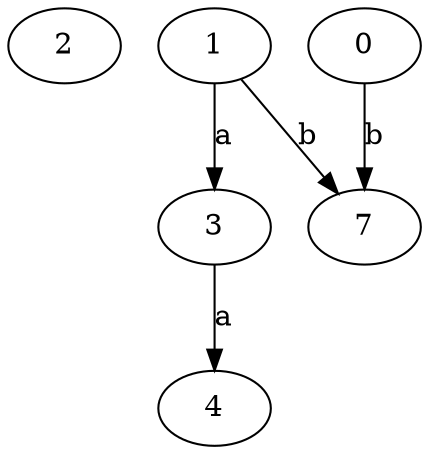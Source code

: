 strict digraph  {
2;
3;
4;
7;
0;
1;
3 -> 4  [label=a];
0 -> 7  [label=b];
1 -> 3  [label=a];
1 -> 7  [label=b];
}
